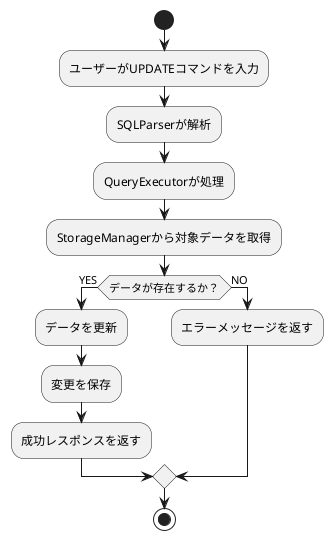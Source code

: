 @startuml
start
:ユーザーがUPDATEコマンドを入力;
:SQLParserが解析;
:QueryExecutorが処理;
:StorageManagerから対象データを取得;
if (データが存在するか？) then (YES)
    :データを更新;
    :変更を保存;
    :成功レスポンスを返す;
else (NO)
    :エラーメッセージを返す;
endif
stop
@enduml
